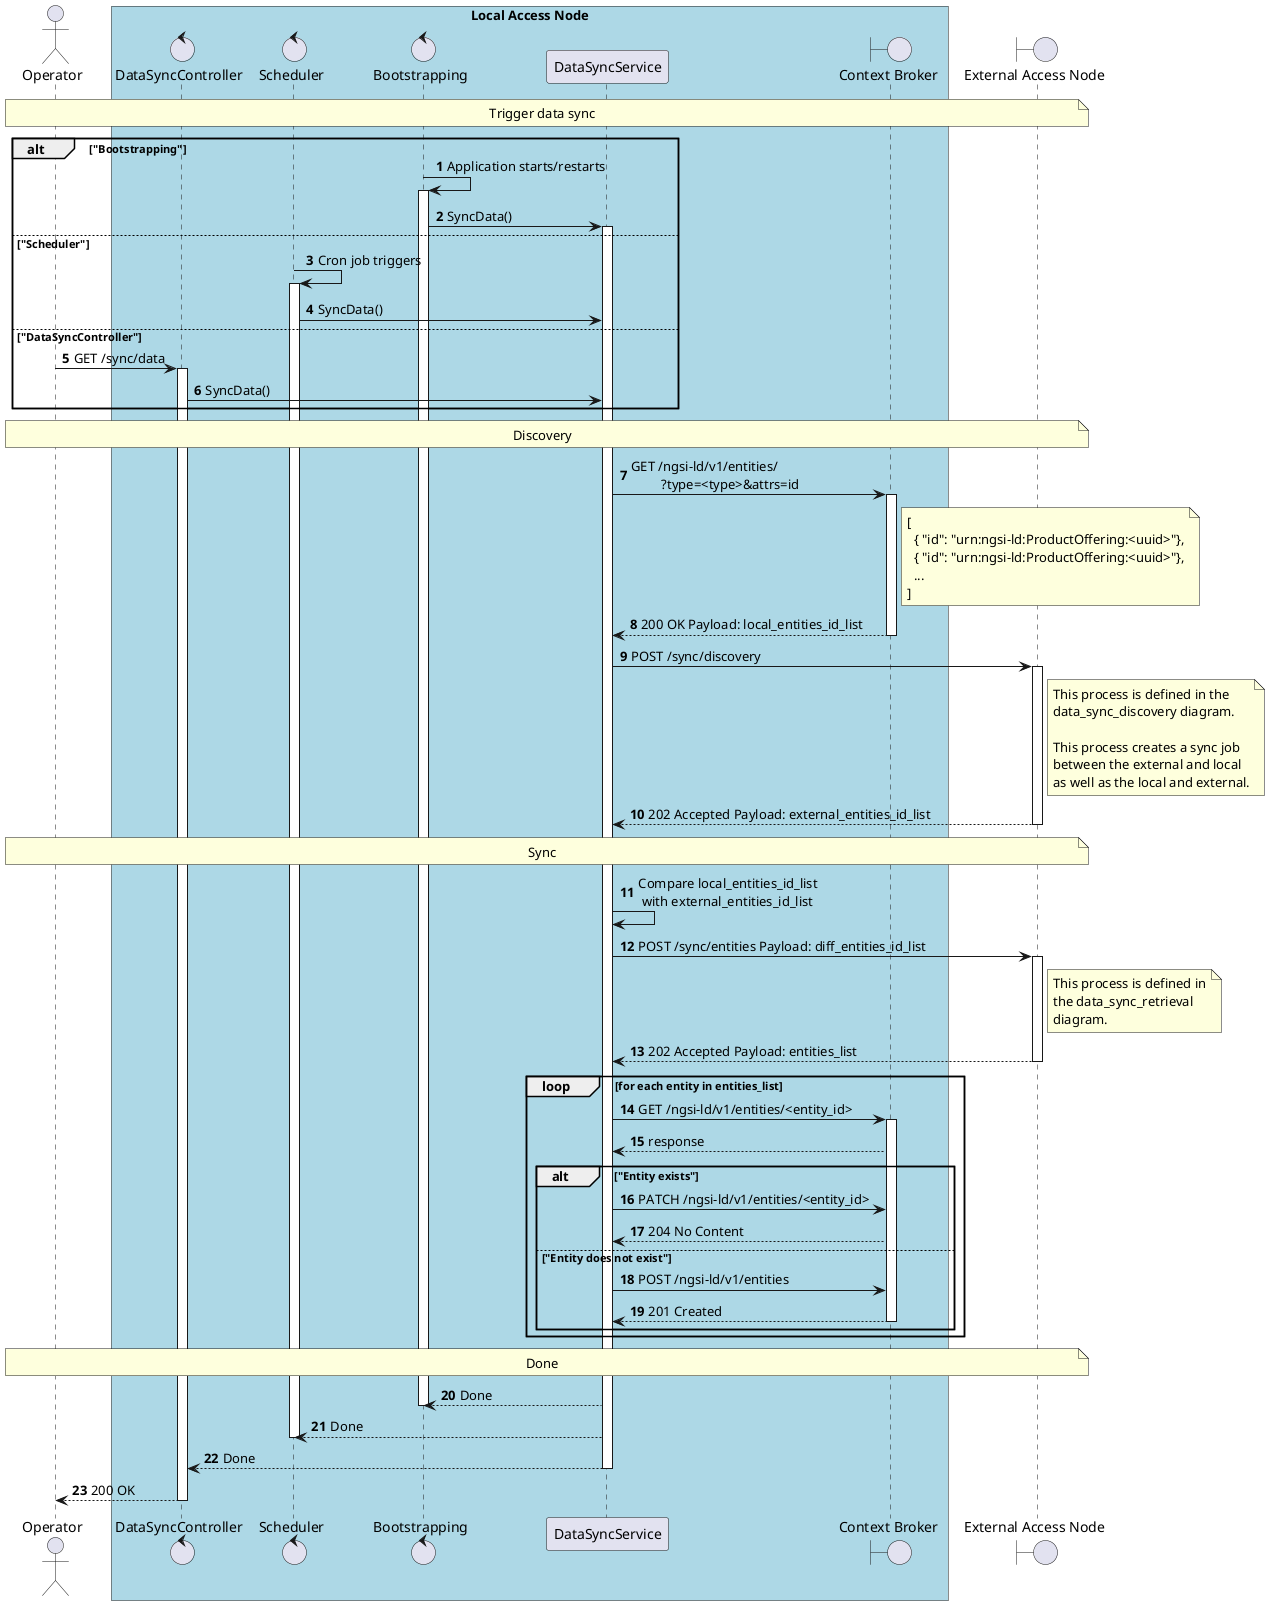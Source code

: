 @startuml
'https://plantuml.com/sequence-diagram

autonumber
skinparam BoxPadding 10

' -------------------- Headers -------------------- '

actor "Operator" as operator

box "Local Access Node" #LightBlue
    control "DataSyncController" as data_sync_controller
    control "Scheduler" as scheduler
    control "Bootstrapping" as bootstrapping
    participant "DataSyncService" as data_sync_service
    boundary "Context Broker" as context_broker
end box

boundary "External Access Node" as external_access_node

' -------------------- Diagram -------------------- '

note over operator, external_access_node
    Trigger data sync
end note

alt "Bootstrapping"
    bootstrapping -> bootstrapping++: Application starts/restarts
    bootstrapping -> data_sync_service++: SyncData()
else "Scheduler"
    scheduler -> scheduler++: Cron job triggers
    scheduler -> data_sync_service: SyncData()
else "DataSyncController"
    operator -> data_sync_controller++: GET /sync/data
    data_sync_controller -> data_sync_service: SyncData()
end

note over operator, external_access_node
    Discovery
end note

data_sync_service -> context_broker++: GET /ngsi-ld/v1/entities/\n         ?type=<type>&attrs=id
    note right of context_broker
      [
        { "id": "urn:ngsi-ld:ProductOffering:<uuid>"},
        { "id": "urn:ngsi-ld:ProductOffering:<uuid>"},
        ...
      ]
    end note
return 200 OK Payload: local_entities_id_list

data_sync_service -> external_access_node++: POST /sync/discovery
    note right of external_access_node
        This process is defined in the
        data_sync_discovery diagram.

        This process creates a sync job
        between the external and local
        as well as the local and external.
    end note
return 202 Accepted Payload: external_entities_id_list

note over operator, external_access_node
    Sync
end note

data_sync_service -> data_sync_service: Compare local_entities_id_list\n with external_entities_id_list
data_sync_service -> external_access_node++: POST /sync/entities Payload: diff_entities_id_list
    note right of external_access_node
        This process is defined in
        the data_sync_retrieval
        diagram.
    end note
return 202 Accepted Payload: entities_list

loop for each entity in entities_list
    data_sync_service -> context_broker++: GET /ngsi-ld/v1/entities/<entity_id>
    context_broker --> data_sync_service: response
    alt "Entity exists"
        data_sync_service -> context_broker: PATCH /ngsi-ld/v1/entities/<entity_id>
        context_broker --> data_sync_service: 204 No Content
    else "Entity does not exist"
        data_sync_service -> context_broker: POST /ngsi-ld/v1/entities
        return 201 Created
    end
end

note over operator, external_access_node
    Done
end note

data_sync_service --> bootstrapping: Done
deactivate bootstrapping

data_sync_service --> scheduler: Done
deactivate scheduler

data_sync_service --> data_sync_controller: Done
deactivate data_sync_service
data_sync_controller --> operator: 200 OK
deactivate data_sync_controller


@enduml
